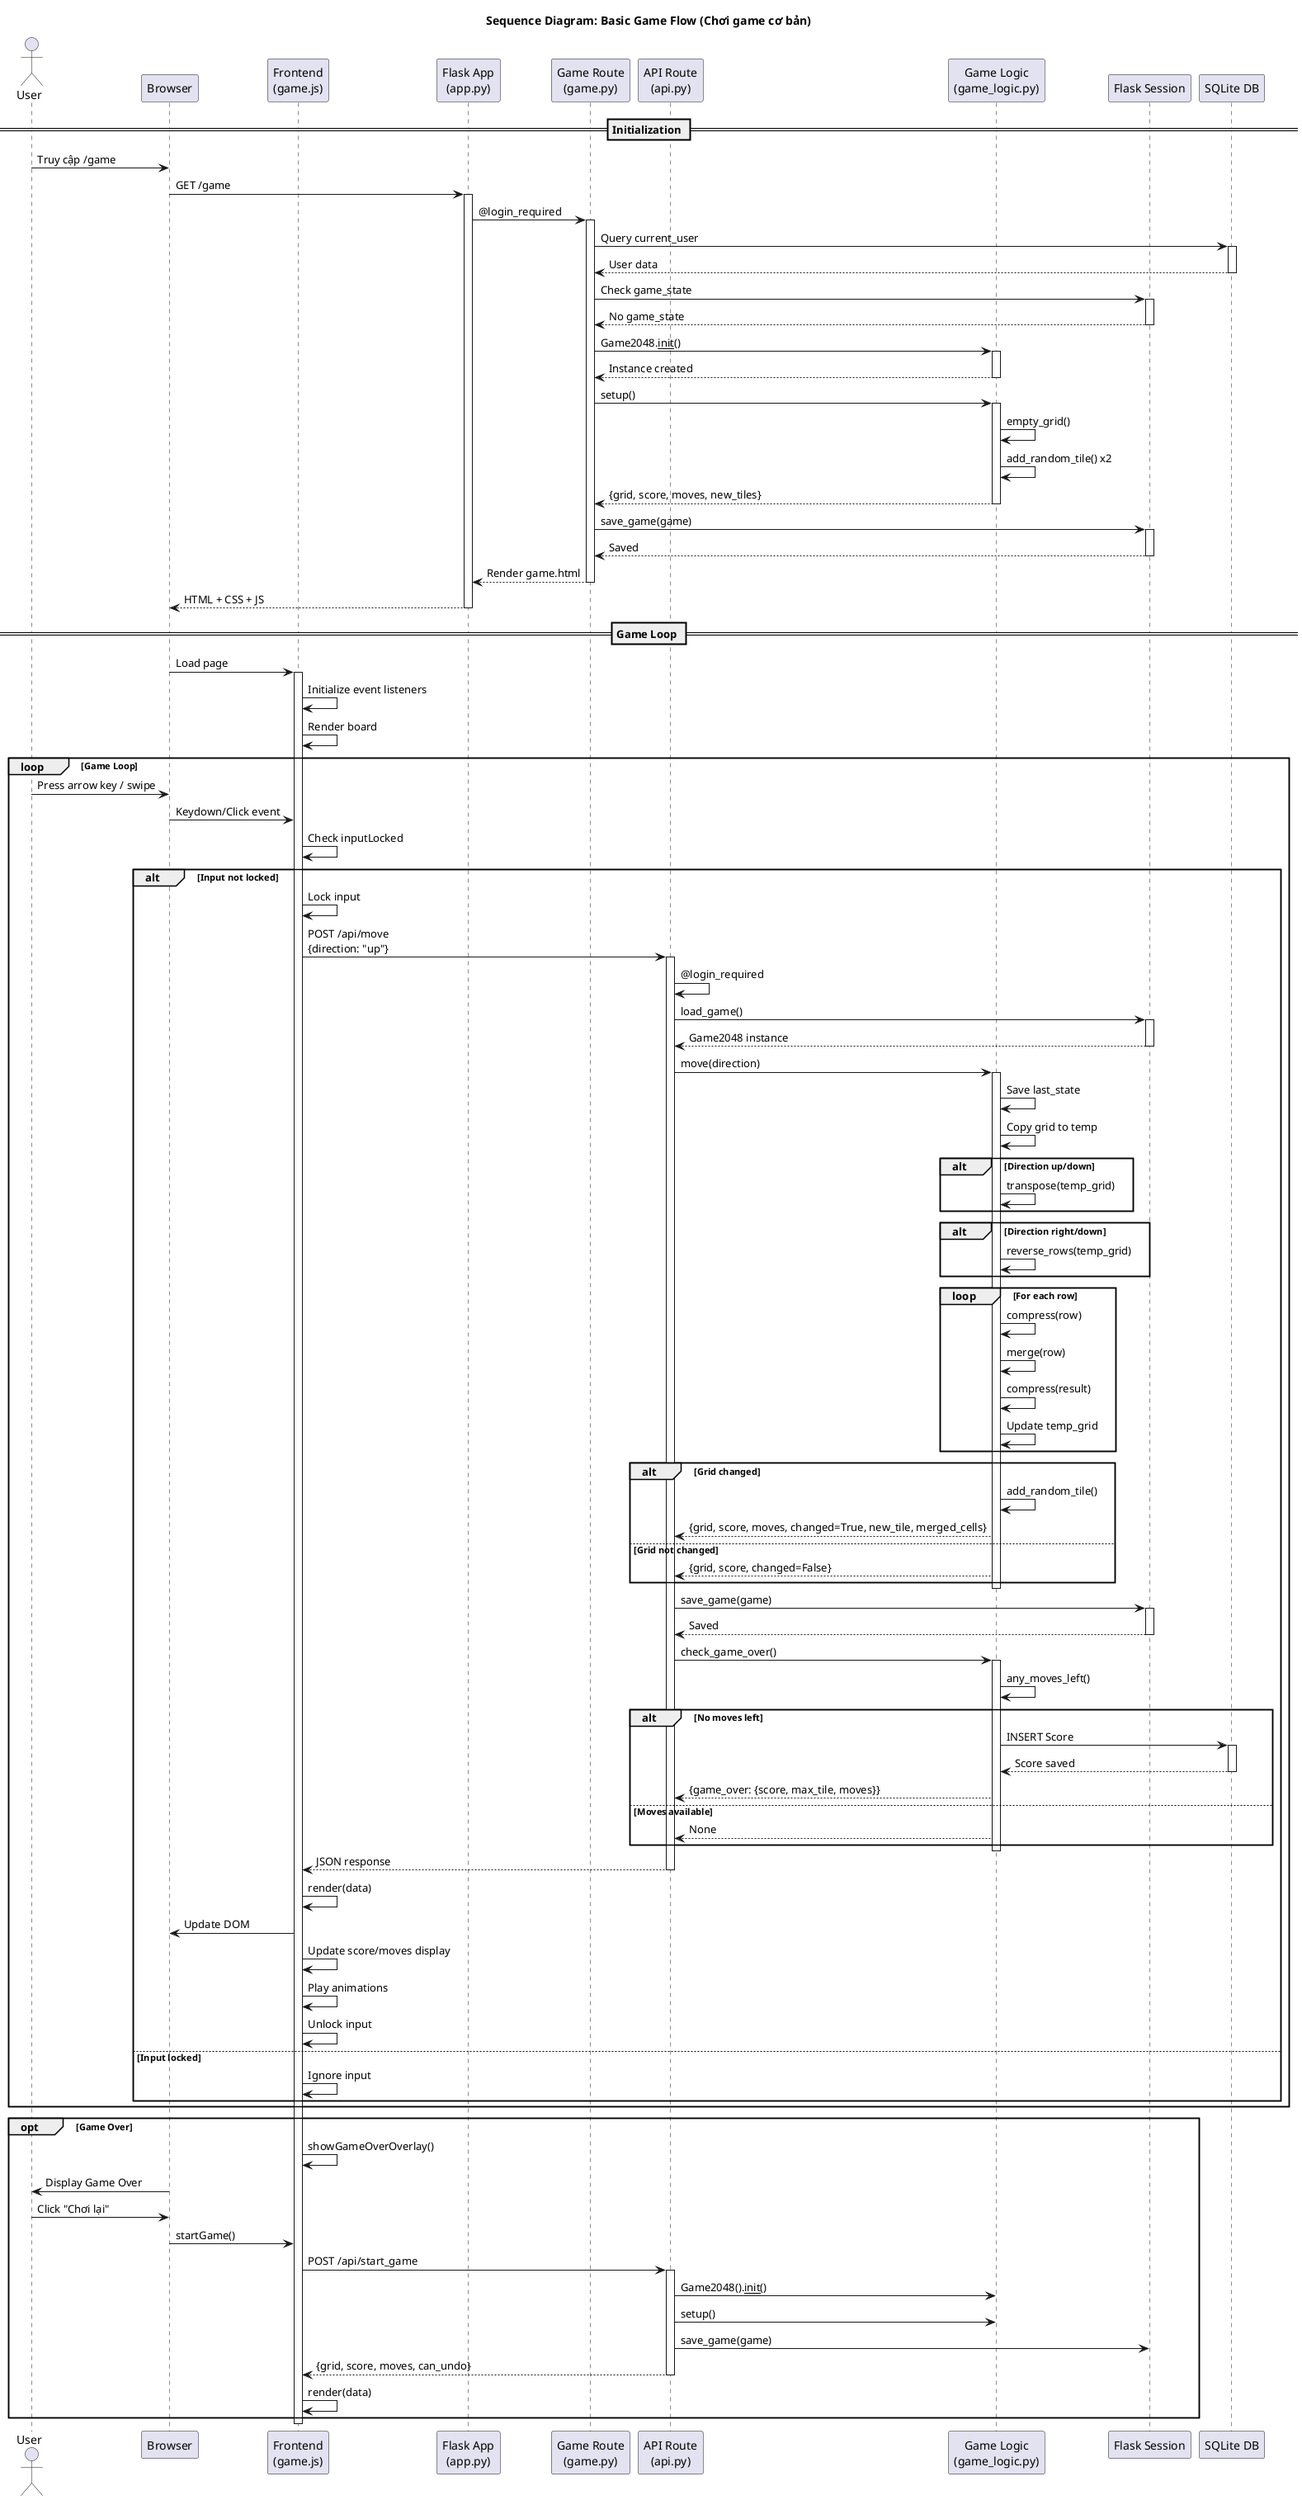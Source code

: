 @startuml Game 2048 - Basic Sequence
title Sequence Diagram: Basic Game Flow (Chơi game cơ bản)

actor User
participant Browser
participant game.js as "Frontend\n(game.js)"
participant Flask as "Flask App\n(app.py)"
participant routes.game as "Game Route\n(game.py)"
participant routes.api as "API Route\n(api.py)"
participant Game2048 as "Game Logic\n(game_logic.py)"
participant Session as "Flask Session"
participant Database as "SQLite DB"

== Initialization ==
User -> Browser: Truy cập /game
Browser -> Flask: GET /game
activate Flask
Flask -> routes.game: @login_required
activate routes.game

routes.game -> Database: Query current_user
activate Database
Database --> routes.game: User data
deactivate Database

routes.game -> Session: Check game_state
activate Session
Session --> routes.game: No game_state
deactivate Session

routes.game -> Game2048: Game2048.__init__()
activate Game2048
Game2048 --> routes.game: Instance created
deactivate Game2048

routes.game -> Game2048: setup()
activate Game2048
Game2048 -> Game2048: empty_grid()
Game2048 -> Game2048: add_random_tile() x2
Game2048 --> routes.game: {grid, score, moves, new_tiles}
deactivate Game2048

routes.game -> Session: save_game(game)
activate Session
Session --> routes.game: Saved
deactivate Session

routes.game --> Flask: Render game.html
deactivate routes.game
Flask --> Browser: HTML + CSS + JS
deactivate Flask

== Game Loop ==
Browser -> game.js: Load page
activate game.js
game.js -> game.js: Initialize event listeners
game.js -> game.js: Render board

loop Game Loop
  User -> Browser: Press arrow key / swipe
  Browser -> game.js: Keydown/Click event
  game.js -> game.js: Check inputLocked
  
  alt Input not locked
    game.js -> game.js: Lock input
    
    game.js -> routes.api: POST /api/move\n{direction: "up"}
    activate routes.api
    routes.api -> routes.api: @login_required
    
    routes.api -> Session: load_game()
    activate Session
    Session --> routes.api: Game2048 instance
    deactivate Session
    
    routes.api -> Game2048: move(direction)
    activate Game2048
    
    Game2048 -> Game2048: Save last_state
    Game2048 -> Game2048: Copy grid to temp
    
    alt Direction up/down
      Game2048 -> Game2048: transpose(temp_grid)
    end
    
    alt Direction right/down
      Game2048 -> Game2048: reverse_rows(temp_grid)
    end
    
    loop For each row
      Game2048 -> Game2048: compress(row)
      Game2048 -> Game2048: merge(row)
      Game2048 -> Game2048: compress(result)
      Game2048 -> Game2048: Update temp_grid
    end
    
    alt Grid changed
      Game2048 -> Game2048: add_random_tile()
      Game2048 --> routes.api: {grid, score, moves, changed=True, new_tile, merged_cells}
    else Grid not changed
      Game2048 --> routes.api: {grid, score, changed=False}
    end
    deactivate Game2048
    
    routes.api -> Session: save_game(game)
    activate Session
    Session --> routes.api: Saved
    deactivate Session
    
    routes.api -> Game2048: check_game_over()
    activate Game2048
    Game2048 -> Game2048: any_moves_left()
    alt No moves left
      Game2048 -> Database: INSERT Score
      activate Database
      Database --> Game2048: Score saved
      deactivate Database
      Game2048 --> routes.api: {game_over: {score, max_tile, moves}}
    else Moves available
      Game2048 --> routes.api: None
    end
    deactivate Game2048
    
    routes.api --> game.js: JSON response
    deactivate routes.api
    
    game.js -> game.js: render(data)
    game.js -> Browser: Update DOM
    game.js -> game.js: Update score/moves display
    game.js -> game.js: Play animations
    game.js -> game.js: Unlock input
    
  else Input locked
    game.js -> game.js: Ignore input
  end
end

opt Game Over
  game.js -> game.js: showGameOverOverlay()
  Browser -> User: Display Game Over
  User -> Browser: Click "Chơi lại"
  Browser -> game.js: startGame()
  game.js -> routes.api: POST /api/start_game
  activate routes.api
  routes.api -> Game2048: Game2048().__init__()
  routes.api -> Game2048: setup()
  routes.api -> Session: save_game(game)
  routes.api --> game.js: {grid, score, moves, can_undo}
  deactivate routes.api
  game.js -> game.js: render(data)
end

deactivate game.js

@enduml

